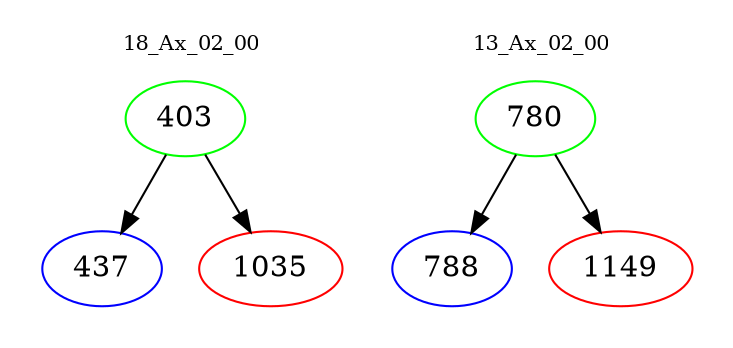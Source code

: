 digraph{
subgraph cluster_0 {
color = white
label = "18_Ax_02_00";
fontsize=10;
T0_403 [label="403", color="green"]
T0_403 -> T0_437 [color="black"]
T0_437 [label="437", color="blue"]
T0_403 -> T0_1035 [color="black"]
T0_1035 [label="1035", color="red"]
}
subgraph cluster_1 {
color = white
label = "13_Ax_02_00";
fontsize=10;
T1_780 [label="780", color="green"]
T1_780 -> T1_788 [color="black"]
T1_788 [label="788", color="blue"]
T1_780 -> T1_1149 [color="black"]
T1_1149 [label="1149", color="red"]
}
}
